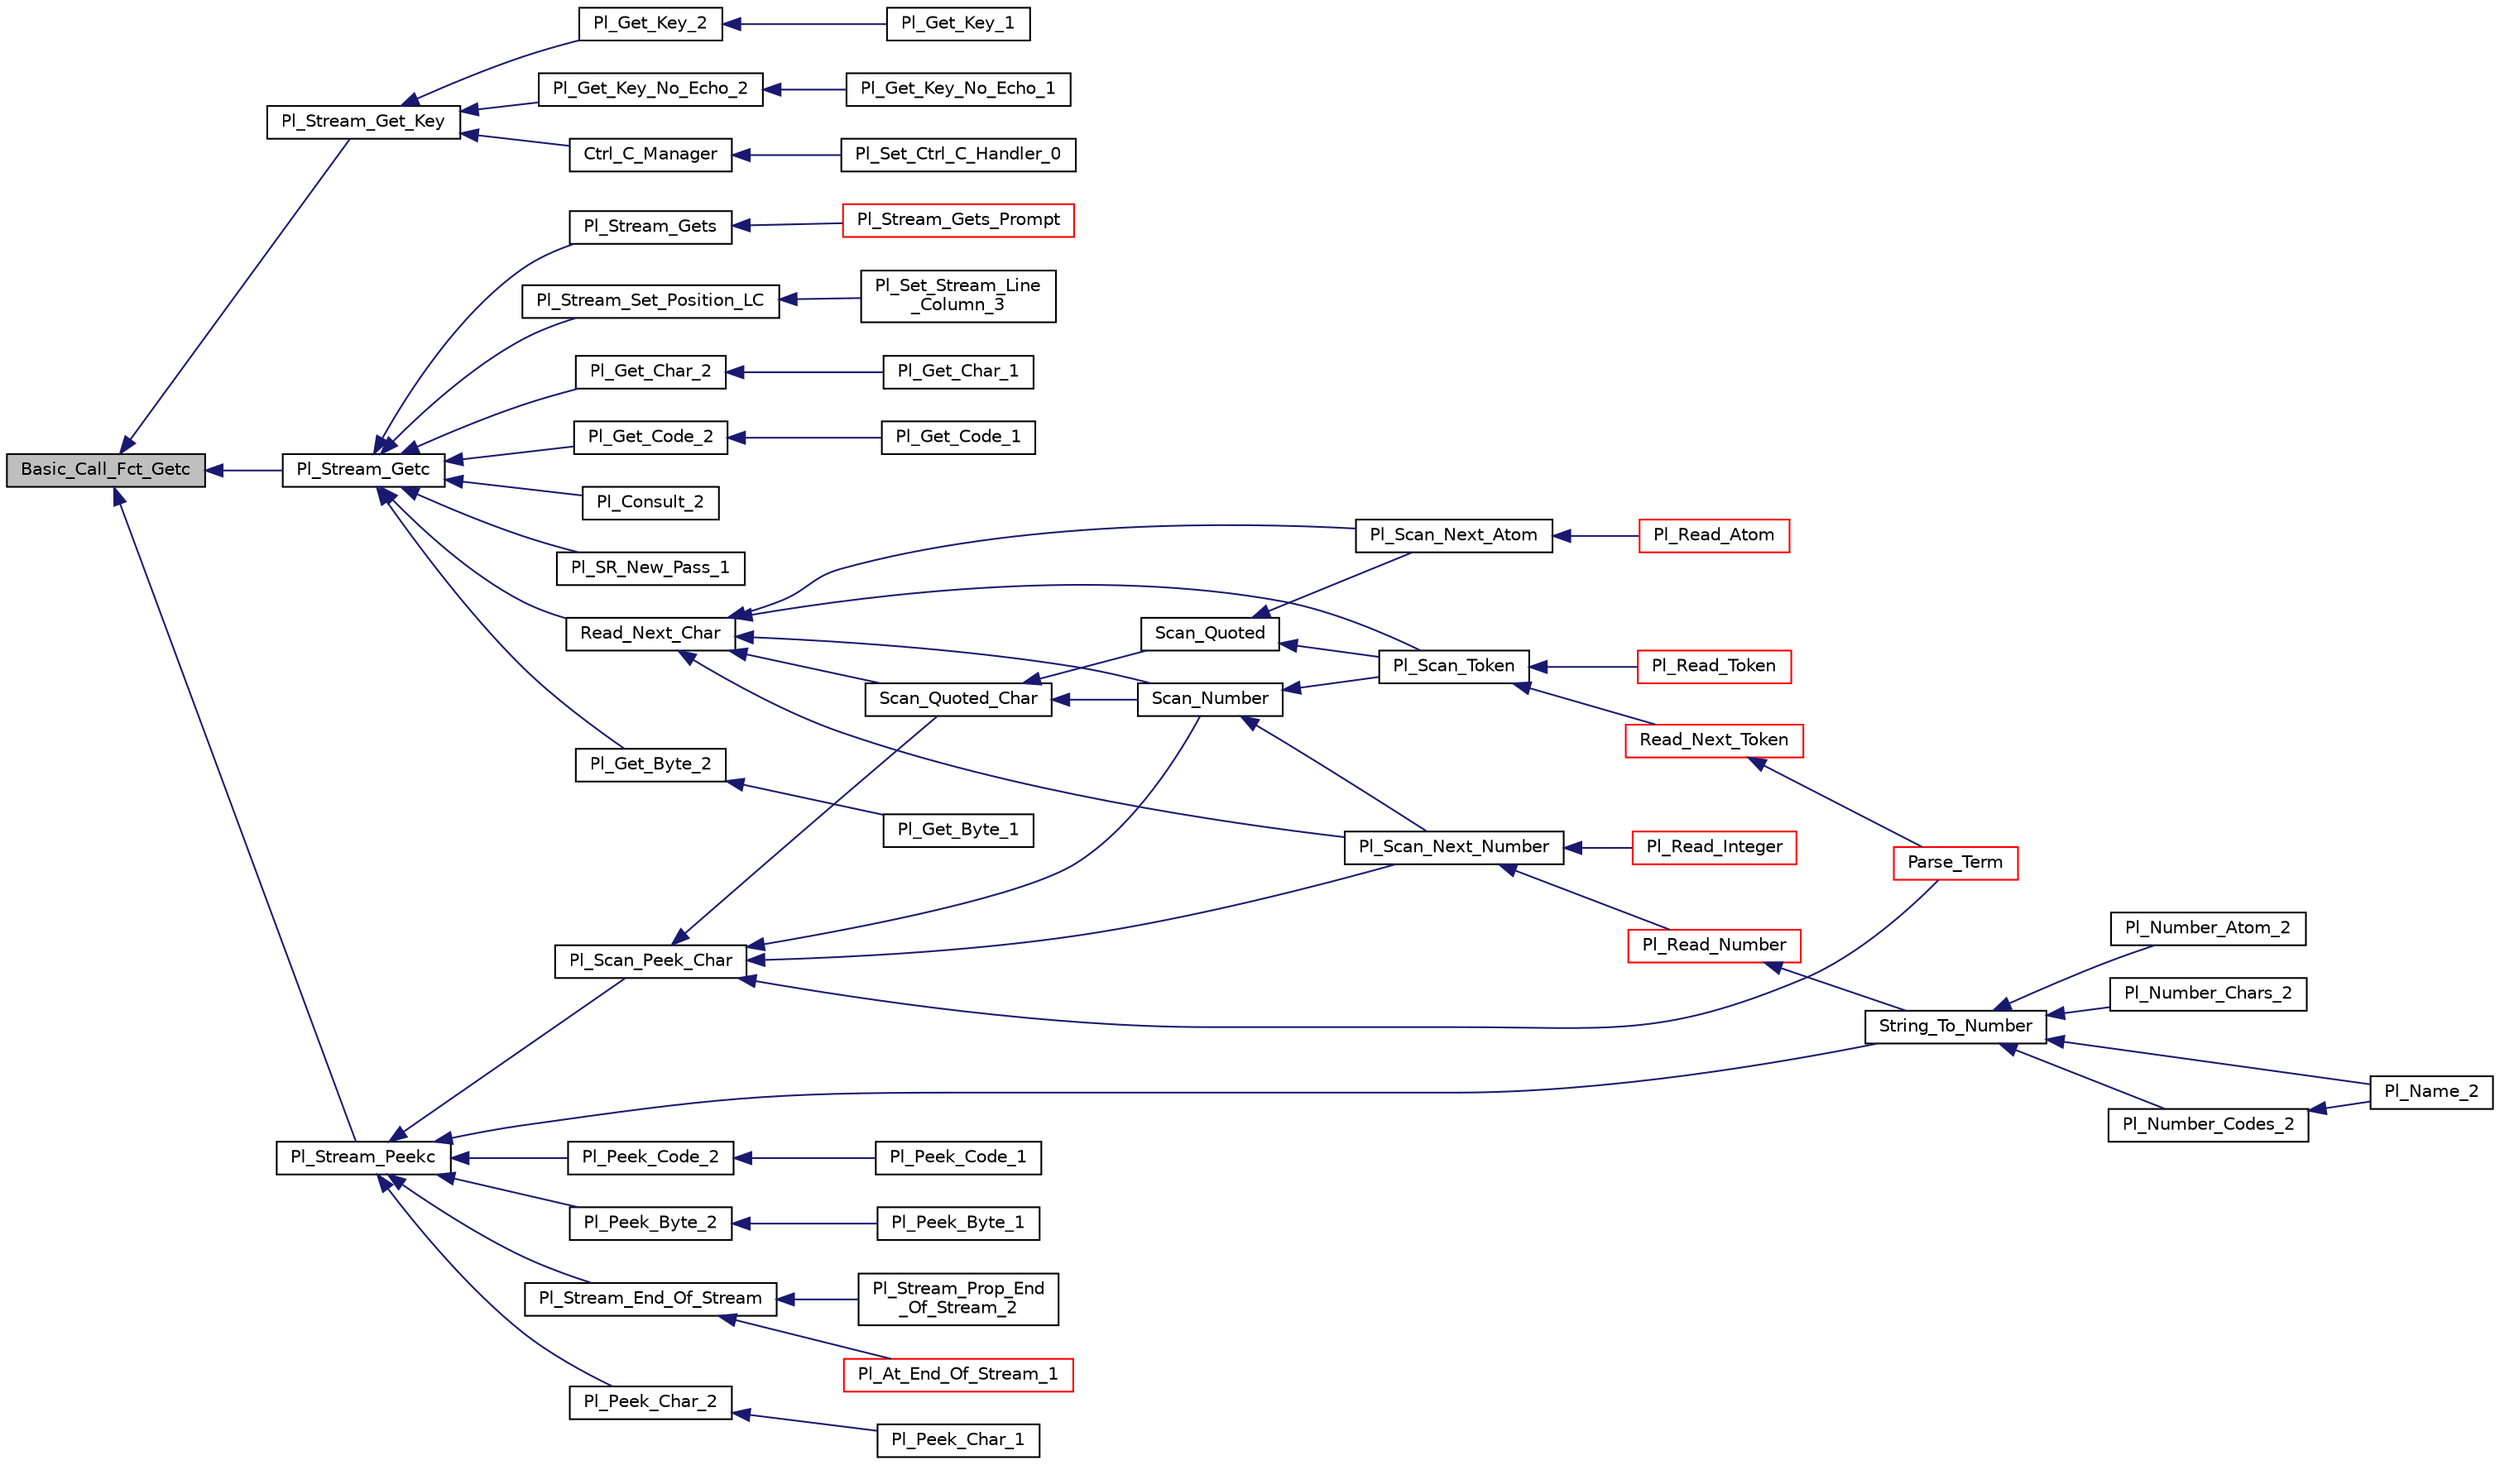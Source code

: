 digraph "Basic_Call_Fct_Getc"
{
  edge [fontname="Helvetica",fontsize="10",labelfontname="Helvetica",labelfontsize="10"];
  node [fontname="Helvetica",fontsize="10",shape=record];
  rankdir="LR";
  Node1 [label="Basic_Call_Fct_Getc",height=0.2,width=0.4,color="black", fillcolor="grey75", style="filled", fontcolor="black"];
  Node1 -> Node2 [dir="back",color="midnightblue",fontsize="10",style="solid",fontname="Helvetica"];
  Node2 [label="Pl_Stream_Get_Key",height=0.2,width=0.4,color="black", fillcolor="white", style="filled",URL="$stream__supp_8h.html#a26cd9e00963fb491e6fa10c28d707bb0"];
  Node2 -> Node3 [dir="back",color="midnightblue",fontsize="10",style="solid",fontname="Helvetica"];
  Node3 [label="Pl_Get_Key_2",height=0.2,width=0.4,color="black", fillcolor="white", style="filled",URL="$char__io__c_8c.html#a991e3204fa1034f2ac6a2e2673d84cdd"];
  Node3 -> Node4 [dir="back",color="midnightblue",fontsize="10",style="solid",fontname="Helvetica"];
  Node4 [label="Pl_Get_Key_1",height=0.2,width=0.4,color="black", fillcolor="white", style="filled",URL="$char__io__c_8c.html#a6a8b7ad4c74d227584c2275c4ba5d27e"];
  Node2 -> Node5 [dir="back",color="midnightblue",fontsize="10",style="solid",fontname="Helvetica"];
  Node5 [label="Pl_Get_Key_No_Echo_2",height=0.2,width=0.4,color="black", fillcolor="white", style="filled",URL="$char__io__c_8c.html#a41e9061d4dc3707ab8082e9faa4e3dc4"];
  Node5 -> Node6 [dir="back",color="midnightblue",fontsize="10",style="solid",fontname="Helvetica"];
  Node6 [label="Pl_Get_Key_No_Echo_1",height=0.2,width=0.4,color="black", fillcolor="white", style="filled",URL="$char__io__c_8c.html#a87ebd235975250a51e3ebfac93ab2572"];
  Node2 -> Node7 [dir="back",color="midnightblue",fontsize="10",style="solid",fontname="Helvetica"];
  Node7 [label="Ctrl_C_Manager",height=0.2,width=0.4,color="black", fillcolor="white", style="filled",URL="$top__level__c_8c.html#ac5412344b34dcaf81d8e802130005f66"];
  Node7 -> Node8 [dir="back",color="midnightblue",fontsize="10",style="solid",fontname="Helvetica"];
  Node8 [label="Pl_Set_Ctrl_C_Handler_0",height=0.2,width=0.4,color="black", fillcolor="white", style="filled",URL="$top__level__c_8c.html#a3483f2f20c8122c68fedd8249b0ad767"];
  Node1 -> Node9 [dir="back",color="midnightblue",fontsize="10",style="solid",fontname="Helvetica"];
  Node9 [label="Pl_Stream_Getc",height=0.2,width=0.4,color="black", fillcolor="white", style="filled",URL="$stream__supp_8h.html#a8889ae46064e72cc556ee7ba019f482f"];
  Node9 -> Node10 [dir="back",color="midnightblue",fontsize="10",style="solid",fontname="Helvetica"];
  Node10 [label="Pl_Get_Char_2",height=0.2,width=0.4,color="black", fillcolor="white", style="filled",URL="$char__io__c_8c.html#a080ced92212fa7639a46b1bb16cbcf30"];
  Node10 -> Node11 [dir="back",color="midnightblue",fontsize="10",style="solid",fontname="Helvetica"];
  Node11 [label="Pl_Get_Char_1",height=0.2,width=0.4,color="black", fillcolor="white", style="filled",URL="$char__io__c_8c.html#ac1098182d9a44c8f54bc19a5fe9683c8"];
  Node9 -> Node12 [dir="back",color="midnightblue",fontsize="10",style="solid",fontname="Helvetica"];
  Node12 [label="Pl_Get_Code_2",height=0.2,width=0.4,color="black", fillcolor="white", style="filled",URL="$char__io__c_8c.html#a1e044dbe86c9547457e851a084c8dae8"];
  Node12 -> Node13 [dir="back",color="midnightblue",fontsize="10",style="solid",fontname="Helvetica"];
  Node13 [label="Pl_Get_Code_1",height=0.2,width=0.4,color="black", fillcolor="white", style="filled",URL="$char__io__c_8c.html#ad781be8a4a0aa91647e89b49c820c43d"];
  Node9 -> Node14 [dir="back",color="midnightblue",fontsize="10",style="solid",fontname="Helvetica"];
  Node14 [label="Pl_Get_Byte_2",height=0.2,width=0.4,color="black", fillcolor="white", style="filled",URL="$char__io__c_8c.html#ac67ed8f2420ab6868a1fa4c8e9587d08"];
  Node14 -> Node15 [dir="back",color="midnightblue",fontsize="10",style="solid",fontname="Helvetica"];
  Node15 [label="Pl_Get_Byte_1",height=0.2,width=0.4,color="black", fillcolor="white", style="filled",URL="$char__io__c_8c.html#a5961b0bb2d2ec35a6bf81b78ce1c2854"];
  Node9 -> Node16 [dir="back",color="midnightblue",fontsize="10",style="solid",fontname="Helvetica"];
  Node16 [label="Pl_Consult_2",height=0.2,width=0.4,color="black", fillcolor="white", style="filled",URL="$consult__c_8c.html#a1aeea9f76cdfe478ce18d2262b45f36a"];
  Node9 -> Node17 [dir="back",color="midnightblue",fontsize="10",style="solid",fontname="Helvetica"];
  Node17 [label="Read_Next_Char",height=0.2,width=0.4,color="black", fillcolor="white", style="filled",URL="$scan__supp_8c.html#a9994769011c3e729e2561a540c16f5ed"];
  Node17 -> Node18 [dir="back",color="midnightblue",fontsize="10",style="solid",fontname="Helvetica"];
  Node18 [label="Pl_Scan_Token",height=0.2,width=0.4,color="black", fillcolor="white", style="filled",URL="$scan__supp_8h.html#acfe8a80f1f9f8630c33f946117670c47"];
  Node18 -> Node19 [dir="back",color="midnightblue",fontsize="10",style="solid",fontname="Helvetica"];
  Node19 [label="Read_Next_Token",height=0.2,width=0.4,color="red", fillcolor="white", style="filled",URL="$parse__supp_8c.html#a5168feee956bd33cc5cfdef4e1b98ce2"];
  Node19 -> Node20 [dir="back",color="midnightblue",fontsize="10",style="solid",fontname="Helvetica"];
  Node20 [label="Parse_Term",height=0.2,width=0.4,color="red", fillcolor="white", style="filled",URL="$parse__supp_8c.html#ae03e3588605a54ec801f9f52c3983921"];
  Node18 -> Node21 [dir="back",color="midnightblue",fontsize="10",style="solid",fontname="Helvetica"];
  Node21 [label="Pl_Read_Token",height=0.2,width=0.4,color="red", fillcolor="white", style="filled",URL="$parse__supp_8h.html#af01cd296c1ec2c9f36fc174562fcca9a"];
  Node17 -> Node22 [dir="back",color="midnightblue",fontsize="10",style="solid",fontname="Helvetica"];
  Node22 [label="Scan_Number",height=0.2,width=0.4,color="black", fillcolor="white", style="filled",URL="$scan__supp_8c.html#a97a43a27fe148ffedc5fe4c492f41a2e"];
  Node22 -> Node18 [dir="back",color="midnightblue",fontsize="10",style="solid",fontname="Helvetica"];
  Node22 -> Node23 [dir="back",color="midnightblue",fontsize="10",style="solid",fontname="Helvetica"];
  Node23 [label="Pl_Scan_Next_Number",height=0.2,width=0.4,color="black", fillcolor="white", style="filled",URL="$scan__supp_8h.html#a971c2115c98f16432d23ee994237e495"];
  Node23 -> Node24 [dir="back",color="midnightblue",fontsize="10",style="solid",fontname="Helvetica"];
  Node24 [label="Pl_Read_Integer",height=0.2,width=0.4,color="red", fillcolor="white", style="filled",URL="$parse__supp_8h.html#a6dee3d87ffc597008cca75377d83941a"];
  Node23 -> Node25 [dir="back",color="midnightblue",fontsize="10",style="solid",fontname="Helvetica"];
  Node25 [label="Pl_Read_Number",height=0.2,width=0.4,color="red", fillcolor="white", style="filled",URL="$parse__supp_8h.html#a1da6276bc31218b63244d301ab4a99ed"];
  Node25 -> Node26 [dir="back",color="midnightblue",fontsize="10",style="solid",fontname="Helvetica"];
  Node26 [label="String_To_Number",height=0.2,width=0.4,color="black", fillcolor="white", style="filled",URL="$atom__c_8c.html#a45d43288afc4447eb5e8a1bced9fd5a3"];
  Node26 -> Node27 [dir="back",color="midnightblue",fontsize="10",style="solid",fontname="Helvetica"];
  Node27 [label="Pl_Number_Atom_2",height=0.2,width=0.4,color="black", fillcolor="white", style="filled",URL="$atom__c_8c.html#adc47dd028d6500b7136923c50fb7f0ab"];
  Node26 -> Node28 [dir="back",color="midnightblue",fontsize="10",style="solid",fontname="Helvetica"];
  Node28 [label="Pl_Number_Chars_2",height=0.2,width=0.4,color="black", fillcolor="white", style="filled",URL="$atom__c_8c.html#a227fc472d79309e81af1f91e7e236951"];
  Node26 -> Node29 [dir="back",color="midnightblue",fontsize="10",style="solid",fontname="Helvetica"];
  Node29 [label="Pl_Number_Codes_2",height=0.2,width=0.4,color="black", fillcolor="white", style="filled",URL="$atom__c_8c.html#ae89fe3df220d385008f49c583dc41d32"];
  Node29 -> Node30 [dir="back",color="midnightblue",fontsize="10",style="solid",fontname="Helvetica"];
  Node30 [label="Pl_Name_2",height=0.2,width=0.4,color="black", fillcolor="white", style="filled",URL="$atom__c_8c.html#af3d13cb1d0fbb3208789ea87cf806fdb"];
  Node26 -> Node30 [dir="back",color="midnightblue",fontsize="10",style="solid",fontname="Helvetica"];
  Node17 -> Node31 [dir="back",color="midnightblue",fontsize="10",style="solid",fontname="Helvetica"];
  Node31 [label="Scan_Quoted_Char",height=0.2,width=0.4,color="black", fillcolor="white", style="filled",URL="$scan__supp_8c.html#a6fc11b3b4150040b547e7b574bdacd24"];
  Node31 -> Node22 [dir="back",color="midnightblue",fontsize="10",style="solid",fontname="Helvetica"];
  Node31 -> Node32 [dir="back",color="midnightblue",fontsize="10",style="solid",fontname="Helvetica"];
  Node32 [label="Scan_Quoted",height=0.2,width=0.4,color="black", fillcolor="white", style="filled",URL="$scan__supp_8c.html#ac57078c4fd0ab69843bb44bb178265a1"];
  Node32 -> Node18 [dir="back",color="midnightblue",fontsize="10",style="solid",fontname="Helvetica"];
  Node32 -> Node33 [dir="back",color="midnightblue",fontsize="10",style="solid",fontname="Helvetica"];
  Node33 [label="Pl_Scan_Next_Atom",height=0.2,width=0.4,color="black", fillcolor="white", style="filled",URL="$scan__supp_8h.html#ad7ed874d4ed5da65e4dd7f2cdf681fee"];
  Node33 -> Node34 [dir="back",color="midnightblue",fontsize="10",style="solid",fontname="Helvetica"];
  Node34 [label="Pl_Read_Atom",height=0.2,width=0.4,color="red", fillcolor="white", style="filled",URL="$parse__supp_8h.html#ac4272819d71e1fbfd3f7ac824a4cd9f4"];
  Node17 -> Node33 [dir="back",color="midnightblue",fontsize="10",style="solid",fontname="Helvetica"];
  Node17 -> Node23 [dir="back",color="midnightblue",fontsize="10",style="solid",fontname="Helvetica"];
  Node9 -> Node35 [dir="back",color="midnightblue",fontsize="10",style="solid",fontname="Helvetica"];
  Node35 [label="Pl_SR_New_Pass_1",height=0.2,width=0.4,color="black", fillcolor="white", style="filled",URL="$src__rdr__c_8c.html#a260024335c542b6e1dacb6252ab5e1cc"];
  Node9 -> Node36 [dir="back",color="midnightblue",fontsize="10",style="solid",fontname="Helvetica"];
  Node36 [label="Pl_Stream_Gets",height=0.2,width=0.4,color="black", fillcolor="white", style="filled",URL="$stream__supp_8h.html#a0e2bdf5638e94d1e5a89c9e88d4e885c"];
  Node36 -> Node37 [dir="back",color="midnightblue",fontsize="10",style="solid",fontname="Helvetica"];
  Node37 [label="Pl_Stream_Gets_Prompt",height=0.2,width=0.4,color="red", fillcolor="white", style="filled",URL="$stream__supp_8h.html#a2f93cffadbbe16ff8c57ac78497b9c14"];
  Node9 -> Node38 [dir="back",color="midnightblue",fontsize="10",style="solid",fontname="Helvetica"];
  Node38 [label="Pl_Stream_Set_Position_LC",height=0.2,width=0.4,color="black", fillcolor="white", style="filled",URL="$stream__supp_8h.html#a9486730cbc721e444d52142c3999e668"];
  Node38 -> Node39 [dir="back",color="midnightblue",fontsize="10",style="solid",fontname="Helvetica"];
  Node39 [label="Pl_Set_Stream_Line\l_Column_3",height=0.2,width=0.4,color="black", fillcolor="white", style="filled",URL="$stream__c_8c.html#a5e125ed0ecc63db35c19ae74af3e5311"];
  Node1 -> Node40 [dir="back",color="midnightblue",fontsize="10",style="solid",fontname="Helvetica"];
  Node40 [label="Pl_Stream_Peekc",height=0.2,width=0.4,color="black", fillcolor="white", style="filled",URL="$stream__supp_8h.html#ae26778bf27551f6b4137131b6eb9766d"];
  Node40 -> Node26 [dir="back",color="midnightblue",fontsize="10",style="solid",fontname="Helvetica"];
  Node40 -> Node41 [dir="back",color="midnightblue",fontsize="10",style="solid",fontname="Helvetica"];
  Node41 [label="Pl_Peek_Char_2",height=0.2,width=0.4,color="black", fillcolor="white", style="filled",URL="$char__io__c_8c.html#a3bcc628be4a5bfbbd22e9fc650ff8d35"];
  Node41 -> Node42 [dir="back",color="midnightblue",fontsize="10",style="solid",fontname="Helvetica"];
  Node42 [label="Pl_Peek_Char_1",height=0.2,width=0.4,color="black", fillcolor="white", style="filled",URL="$char__io__c_8c.html#a2009a079a5960599206501683c844ad9"];
  Node40 -> Node43 [dir="back",color="midnightblue",fontsize="10",style="solid",fontname="Helvetica"];
  Node43 [label="Pl_Peek_Code_2",height=0.2,width=0.4,color="black", fillcolor="white", style="filled",URL="$char__io__c_8c.html#ab5361cf3d4d1df6523d5f38a70be34d6"];
  Node43 -> Node44 [dir="back",color="midnightblue",fontsize="10",style="solid",fontname="Helvetica"];
  Node44 [label="Pl_Peek_Code_1",height=0.2,width=0.4,color="black", fillcolor="white", style="filled",URL="$char__io__c_8c.html#a53a277cb2405570319dbcf4802a6553f"];
  Node40 -> Node45 [dir="back",color="midnightblue",fontsize="10",style="solid",fontname="Helvetica"];
  Node45 [label="Pl_Peek_Byte_2",height=0.2,width=0.4,color="black", fillcolor="white", style="filled",URL="$char__io__c_8c.html#afc3a04a740b908de71dc708979ba3f18"];
  Node45 -> Node46 [dir="back",color="midnightblue",fontsize="10",style="solid",fontname="Helvetica"];
  Node46 [label="Pl_Peek_Byte_1",height=0.2,width=0.4,color="black", fillcolor="white", style="filled",URL="$char__io__c_8c.html#a280304fdb7cd815e8c9a6d28f0ed67dc"];
  Node40 -> Node47 [dir="back",color="midnightblue",fontsize="10",style="solid",fontname="Helvetica"];
  Node47 [label="Pl_Scan_Peek_Char",height=0.2,width=0.4,color="black", fillcolor="white", style="filled",URL="$scan__supp_8h.html#ab16df185444492d1129adb51cfd5e773"];
  Node47 -> Node20 [dir="back",color="midnightblue",fontsize="10",style="solid",fontname="Helvetica"];
  Node47 -> Node22 [dir="back",color="midnightblue",fontsize="10",style="solid",fontname="Helvetica"];
  Node47 -> Node31 [dir="back",color="midnightblue",fontsize="10",style="solid",fontname="Helvetica"];
  Node47 -> Node23 [dir="back",color="midnightblue",fontsize="10",style="solid",fontname="Helvetica"];
  Node40 -> Node48 [dir="back",color="midnightblue",fontsize="10",style="solid",fontname="Helvetica"];
  Node48 [label="Pl_Stream_End_Of_Stream",height=0.2,width=0.4,color="black", fillcolor="white", style="filled",URL="$stream__supp_8h.html#a2365c8d23b8c18b095cf3be69e500b9d"];
  Node48 -> Node49 [dir="back",color="midnightblue",fontsize="10",style="solid",fontname="Helvetica"];
  Node49 [label="Pl_Stream_Prop_End\l_Of_Stream_2",height=0.2,width=0.4,color="black", fillcolor="white", style="filled",URL="$stream__c_8c.html#acc4a57806cb036858a6feebd70954ce5"];
  Node48 -> Node50 [dir="back",color="midnightblue",fontsize="10",style="solid",fontname="Helvetica"];
  Node50 [label="Pl_At_End_Of_Stream_1",height=0.2,width=0.4,color="red", fillcolor="white", style="filled",URL="$stream__c_8c.html#a7cdf9dcd94f5788a2b5d555a5e8f58e2"];
}
